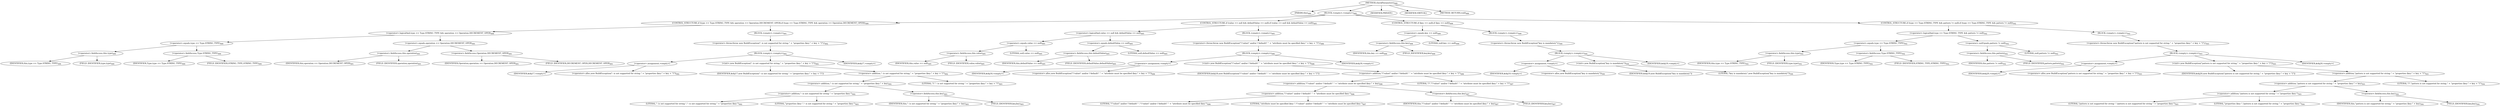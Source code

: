 digraph "checkParameters" {  
"913" [label = <(METHOD,checkParameters)<SUB>489</SUB>> ]
"914" [label = <(PARAM,this)<SUB>489</SUB>> ]
"915" [label = <(BLOCK,&lt;empty&gt;,&lt;empty&gt;)<SUB>489</SUB>> ]
"916" [label = <(CONTROL_STRUCTURE,if (type == Type.STRING_TYPE &amp;&amp; operation == Operation.DECREMENT_OPER),if (type == Type.STRING_TYPE &amp;&amp; operation == Operation.DECREMENT_OPER))<SUB>490</SUB>> ]
"917" [label = <(&lt;operator&gt;.logicalAnd,type == Type.STRING_TYPE &amp;&amp; operation == Operation.DECREMENT_OPER)<SUB>490</SUB>> ]
"918" [label = <(&lt;operator&gt;.equals,type == Type.STRING_TYPE)<SUB>490</SUB>> ]
"919" [label = <(&lt;operator&gt;.fieldAccess,this.type)<SUB>490</SUB>> ]
"920" [label = <(IDENTIFIER,this,type == Type.STRING_TYPE)<SUB>490</SUB>> ]
"921" [label = <(FIELD_IDENTIFIER,type,type)<SUB>490</SUB>> ]
"922" [label = <(&lt;operator&gt;.fieldAccess,Type.STRING_TYPE)<SUB>490</SUB>> ]
"923" [label = <(IDENTIFIER,Type,type == Type.STRING_TYPE)<SUB>490</SUB>> ]
"924" [label = <(FIELD_IDENTIFIER,STRING_TYPE,STRING_TYPE)<SUB>490</SUB>> ]
"925" [label = <(&lt;operator&gt;.equals,operation == Operation.DECREMENT_OPER)<SUB>491</SUB>> ]
"926" [label = <(&lt;operator&gt;.fieldAccess,this.operation)<SUB>491</SUB>> ]
"927" [label = <(IDENTIFIER,this,operation == Operation.DECREMENT_OPER)<SUB>491</SUB>> ]
"928" [label = <(FIELD_IDENTIFIER,operation,operation)<SUB>491</SUB>> ]
"929" [label = <(&lt;operator&gt;.fieldAccess,Operation.DECREMENT_OPER)<SUB>491</SUB>> ]
"930" [label = <(IDENTIFIER,Operation,operation == Operation.DECREMENT_OPER)<SUB>491</SUB>> ]
"931" [label = <(FIELD_IDENTIFIER,DECREMENT_OPER,DECREMENT_OPER)<SUB>491</SUB>> ]
"932" [label = <(BLOCK,&lt;empty&gt;,&lt;empty&gt;)<SUB>491</SUB>> ]
"933" [label = <(&lt;operator&gt;.throw,throw new BuildException(&quot;- is not supported for string &quot; + &quot;properties (key:&quot; + key + &quot;)&quot;);)<SUB>492</SUB>> ]
"934" [label = <(BLOCK,&lt;empty&gt;,&lt;empty&gt;)<SUB>492</SUB>> ]
"935" [label = <(&lt;operator&gt;.assignment,&lt;empty&gt;)> ]
"936" [label = <(IDENTIFIER,$obj17,&lt;empty&gt;)> ]
"937" [label = <(&lt;operator&gt;.alloc,new BuildException(&quot;- is not supported for string &quot; + &quot;properties (key:&quot; + key + &quot;)&quot;))<SUB>492</SUB>> ]
"938" [label = <(&lt;init&gt;,new BuildException(&quot;- is not supported for string &quot; + &quot;properties (key:&quot; + key + &quot;)&quot;))<SUB>492</SUB>> ]
"939" [label = <(IDENTIFIER,$obj17,new BuildException(&quot;- is not supported for string &quot; + &quot;properties (key:&quot; + key + &quot;)&quot;))> ]
"940" [label = <(&lt;operator&gt;.addition,&quot;- is not supported for string &quot; + &quot;properties (key:&quot; + key + &quot;)&quot;)<SUB>492</SUB>> ]
"941" [label = <(&lt;operator&gt;.addition,&quot;- is not supported for string &quot; + &quot;properties (key:&quot; + key)<SUB>492</SUB>> ]
"942" [label = <(&lt;operator&gt;.addition,&quot;- is not supported for string &quot; + &quot;properties (key:&quot;)<SUB>492</SUB>> ]
"943" [label = <(LITERAL,&quot;- is not supported for string &quot;,&quot;- is not supported for string &quot; + &quot;properties (key:&quot;)<SUB>492</SUB>> ]
"944" [label = <(LITERAL,&quot;properties (key:&quot;,&quot;- is not supported for string &quot; + &quot;properties (key:&quot;)<SUB>493</SUB>> ]
"945" [label = <(&lt;operator&gt;.fieldAccess,this.key)<SUB>493</SUB>> ]
"946" [label = <(IDENTIFIER,this,&quot;- is not supported for string &quot; + &quot;properties (key:&quot; + key)<SUB>493</SUB>> ]
"947" [label = <(FIELD_IDENTIFIER,key,key)<SUB>493</SUB>> ]
"948" [label = <(LITERAL,&quot;)&quot;,&quot;- is not supported for string &quot; + &quot;properties (key:&quot; + key + &quot;)&quot;)<SUB>493</SUB>> ]
"949" [label = <(IDENTIFIER,$obj17,&lt;empty&gt;)> ]
"950" [label = <(CONTROL_STRUCTURE,if (value == null &amp;&amp; defaultValue == null),if (value == null &amp;&amp; defaultValue == null))<SUB>495</SUB>> ]
"951" [label = <(&lt;operator&gt;.logicalAnd,value == null &amp;&amp; defaultValue == null)<SUB>495</SUB>> ]
"952" [label = <(&lt;operator&gt;.equals,value == null)<SUB>495</SUB>> ]
"953" [label = <(&lt;operator&gt;.fieldAccess,this.value)<SUB>495</SUB>> ]
"954" [label = <(IDENTIFIER,this,value == null)<SUB>495</SUB>> ]
"955" [label = <(FIELD_IDENTIFIER,value,value)<SUB>495</SUB>> ]
"956" [label = <(LITERAL,null,value == null)<SUB>495</SUB>> ]
"957" [label = <(&lt;operator&gt;.equals,defaultValue == null)<SUB>495</SUB>> ]
"958" [label = <(&lt;operator&gt;.fieldAccess,this.defaultValue)<SUB>495</SUB>> ]
"959" [label = <(IDENTIFIER,this,defaultValue == null)<SUB>495</SUB>> ]
"960" [label = <(FIELD_IDENTIFIER,defaultValue,defaultValue)<SUB>495</SUB>> ]
"961" [label = <(LITERAL,null,defaultValue == null)<SUB>495</SUB>> ]
"962" [label = <(BLOCK,&lt;empty&gt;,&lt;empty&gt;)<SUB>495</SUB>> ]
"963" [label = <(&lt;operator&gt;.throw,throw new BuildException(&quot;\&quot;value\&quot; and/or \&quot;default\&quot; &quot; + &quot;attribute must be specified (key:&quot; + key + &quot;)&quot;);)<SUB>496</SUB>> ]
"964" [label = <(BLOCK,&lt;empty&gt;,&lt;empty&gt;)<SUB>496</SUB>> ]
"965" [label = <(&lt;operator&gt;.assignment,&lt;empty&gt;)> ]
"966" [label = <(IDENTIFIER,$obj18,&lt;empty&gt;)> ]
"967" [label = <(&lt;operator&gt;.alloc,new BuildException(&quot;\&quot;value\&quot; and/or \&quot;default\&quot; &quot; + &quot;attribute must be specified (key:&quot; + key + &quot;)&quot;))<SUB>496</SUB>> ]
"968" [label = <(&lt;init&gt;,new BuildException(&quot;\&quot;value\&quot; and/or \&quot;default\&quot; &quot; + &quot;attribute must be specified (key:&quot; + key + &quot;)&quot;))<SUB>496</SUB>> ]
"969" [label = <(IDENTIFIER,$obj18,new BuildException(&quot;\&quot;value\&quot; and/or \&quot;default\&quot; &quot; + &quot;attribute must be specified (key:&quot; + key + &quot;)&quot;))> ]
"970" [label = <(&lt;operator&gt;.addition,&quot;\&quot;value\&quot; and/or \&quot;default\&quot; &quot; + &quot;attribute must be specified (key:&quot; + key + &quot;)&quot;)<SUB>496</SUB>> ]
"971" [label = <(&lt;operator&gt;.addition,&quot;\&quot;value\&quot; and/or \&quot;default\&quot; &quot; + &quot;attribute must be specified (key:&quot; + key)<SUB>496</SUB>> ]
"972" [label = <(&lt;operator&gt;.addition,&quot;\&quot;value\&quot; and/or \&quot;default\&quot; &quot; + &quot;attribute must be specified (key:&quot;)<SUB>496</SUB>> ]
"973" [label = <(LITERAL,&quot;\&quot;value\&quot; and/or \&quot;default\&quot; &quot;,&quot;\&quot;value\&quot; and/or \&quot;default\&quot; &quot; + &quot;attribute must be specified (key:&quot;)<SUB>496</SUB>> ]
"974" [label = <(LITERAL,&quot;attribute must be specified (key:&quot;,&quot;\&quot;value\&quot; and/or \&quot;default\&quot; &quot; + &quot;attribute must be specified (key:&quot;)<SUB>497</SUB>> ]
"975" [label = <(&lt;operator&gt;.fieldAccess,this.key)<SUB>497</SUB>> ]
"976" [label = <(IDENTIFIER,this,&quot;\&quot;value\&quot; and/or \&quot;default\&quot; &quot; + &quot;attribute must be specified (key:&quot; + key)<SUB>497</SUB>> ]
"977" [label = <(FIELD_IDENTIFIER,key,key)<SUB>497</SUB>> ]
"978" [label = <(LITERAL,&quot;)&quot;,&quot;\&quot;value\&quot; and/or \&quot;default\&quot; &quot; + &quot;attribute must be specified (key:&quot; + key + &quot;)&quot;)<SUB>497</SUB>> ]
"979" [label = <(IDENTIFIER,$obj18,&lt;empty&gt;)> ]
"980" [label = <(CONTROL_STRUCTURE,if (key == null),if (key == null))<SUB>499</SUB>> ]
"981" [label = <(&lt;operator&gt;.equals,key == null)<SUB>499</SUB>> ]
"982" [label = <(&lt;operator&gt;.fieldAccess,this.key)<SUB>499</SUB>> ]
"983" [label = <(IDENTIFIER,this,key == null)<SUB>499</SUB>> ]
"984" [label = <(FIELD_IDENTIFIER,key,key)<SUB>499</SUB>> ]
"985" [label = <(LITERAL,null,key == null)<SUB>499</SUB>> ]
"986" [label = <(BLOCK,&lt;empty&gt;,&lt;empty&gt;)<SUB>499</SUB>> ]
"987" [label = <(&lt;operator&gt;.throw,throw new BuildException(&quot;key is mandatory&quot;);)<SUB>500</SUB>> ]
"988" [label = <(BLOCK,&lt;empty&gt;,&lt;empty&gt;)<SUB>500</SUB>> ]
"989" [label = <(&lt;operator&gt;.assignment,&lt;empty&gt;)> ]
"990" [label = <(IDENTIFIER,$obj19,&lt;empty&gt;)> ]
"991" [label = <(&lt;operator&gt;.alloc,new BuildException(&quot;key is mandatory&quot;))<SUB>500</SUB>> ]
"992" [label = <(&lt;init&gt;,new BuildException(&quot;key is mandatory&quot;))<SUB>500</SUB>> ]
"993" [label = <(IDENTIFIER,$obj19,new BuildException(&quot;key is mandatory&quot;))> ]
"994" [label = <(LITERAL,&quot;key is mandatory&quot;,new BuildException(&quot;key is mandatory&quot;))<SUB>500</SUB>> ]
"995" [label = <(IDENTIFIER,$obj19,&lt;empty&gt;)> ]
"996" [label = <(CONTROL_STRUCTURE,if (type == Type.STRING_TYPE &amp;&amp; pattern != null),if (type == Type.STRING_TYPE &amp;&amp; pattern != null))<SUB>502</SUB>> ]
"997" [label = <(&lt;operator&gt;.logicalAnd,type == Type.STRING_TYPE &amp;&amp; pattern != null)<SUB>502</SUB>> ]
"998" [label = <(&lt;operator&gt;.equals,type == Type.STRING_TYPE)<SUB>502</SUB>> ]
"999" [label = <(&lt;operator&gt;.fieldAccess,this.type)<SUB>502</SUB>> ]
"1000" [label = <(IDENTIFIER,this,type == Type.STRING_TYPE)<SUB>502</SUB>> ]
"1001" [label = <(FIELD_IDENTIFIER,type,type)<SUB>502</SUB>> ]
"1002" [label = <(&lt;operator&gt;.fieldAccess,Type.STRING_TYPE)<SUB>502</SUB>> ]
"1003" [label = <(IDENTIFIER,Type,type == Type.STRING_TYPE)<SUB>502</SUB>> ]
"1004" [label = <(FIELD_IDENTIFIER,STRING_TYPE,STRING_TYPE)<SUB>502</SUB>> ]
"1005" [label = <(&lt;operator&gt;.notEquals,pattern != null)<SUB>502</SUB>> ]
"1006" [label = <(&lt;operator&gt;.fieldAccess,this.pattern)<SUB>502</SUB>> ]
"1007" [label = <(IDENTIFIER,this,pattern != null)<SUB>502</SUB>> ]
"1008" [label = <(FIELD_IDENTIFIER,pattern,pattern)<SUB>502</SUB>> ]
"1009" [label = <(LITERAL,null,pattern != null)<SUB>502</SUB>> ]
"1010" [label = <(BLOCK,&lt;empty&gt;,&lt;empty&gt;)<SUB>502</SUB>> ]
"1011" [label = <(&lt;operator&gt;.throw,throw new BuildException(&quot;pattern is not supported for string &quot; + &quot;properties (key:&quot; + key + &quot;)&quot;);)<SUB>503</SUB>> ]
"1012" [label = <(BLOCK,&lt;empty&gt;,&lt;empty&gt;)<SUB>503</SUB>> ]
"1013" [label = <(&lt;operator&gt;.assignment,&lt;empty&gt;)> ]
"1014" [label = <(IDENTIFIER,$obj20,&lt;empty&gt;)> ]
"1015" [label = <(&lt;operator&gt;.alloc,new BuildException(&quot;pattern is not supported for string &quot; + &quot;properties (key:&quot; + key + &quot;)&quot;))<SUB>503</SUB>> ]
"1016" [label = <(&lt;init&gt;,new BuildException(&quot;pattern is not supported for string &quot; + &quot;properties (key:&quot; + key + &quot;)&quot;))<SUB>503</SUB>> ]
"1017" [label = <(IDENTIFIER,$obj20,new BuildException(&quot;pattern is not supported for string &quot; + &quot;properties (key:&quot; + key + &quot;)&quot;))> ]
"1018" [label = <(&lt;operator&gt;.addition,&quot;pattern is not supported for string &quot; + &quot;properties (key:&quot; + key + &quot;)&quot;)<SUB>503</SUB>> ]
"1019" [label = <(&lt;operator&gt;.addition,&quot;pattern is not supported for string &quot; + &quot;properties (key:&quot; + key)<SUB>503</SUB>> ]
"1020" [label = <(&lt;operator&gt;.addition,&quot;pattern is not supported for string &quot; + &quot;properties (key:&quot;)<SUB>503</SUB>> ]
"1021" [label = <(LITERAL,&quot;pattern is not supported for string &quot;,&quot;pattern is not supported for string &quot; + &quot;properties (key:&quot;)<SUB>503</SUB>> ]
"1022" [label = <(LITERAL,&quot;properties (key:&quot;,&quot;pattern is not supported for string &quot; + &quot;properties (key:&quot;)<SUB>504</SUB>> ]
"1023" [label = <(&lt;operator&gt;.fieldAccess,this.key)<SUB>504</SUB>> ]
"1024" [label = <(IDENTIFIER,this,&quot;pattern is not supported for string &quot; + &quot;properties (key:&quot; + key)<SUB>504</SUB>> ]
"1025" [label = <(FIELD_IDENTIFIER,key,key)<SUB>504</SUB>> ]
"1026" [label = <(LITERAL,&quot;)&quot;,&quot;pattern is not supported for string &quot; + &quot;properties (key:&quot; + key + &quot;)&quot;)<SUB>504</SUB>> ]
"1027" [label = <(IDENTIFIER,$obj20,&lt;empty&gt;)> ]
"1028" [label = <(MODIFIER,PRIVATE)> ]
"1029" [label = <(MODIFIER,VIRTUAL)> ]
"1030" [label = <(METHOD_RETURN,void)<SUB>489</SUB>> ]
  "913" -> "914" 
  "913" -> "915" 
  "913" -> "1028" 
  "913" -> "1029" 
  "913" -> "1030" 
  "915" -> "916" 
  "915" -> "950" 
  "915" -> "980" 
  "915" -> "996" 
  "916" -> "917" 
  "916" -> "932" 
  "917" -> "918" 
  "917" -> "925" 
  "918" -> "919" 
  "918" -> "922" 
  "919" -> "920" 
  "919" -> "921" 
  "922" -> "923" 
  "922" -> "924" 
  "925" -> "926" 
  "925" -> "929" 
  "926" -> "927" 
  "926" -> "928" 
  "929" -> "930" 
  "929" -> "931" 
  "932" -> "933" 
  "933" -> "934" 
  "934" -> "935" 
  "934" -> "938" 
  "934" -> "949" 
  "935" -> "936" 
  "935" -> "937" 
  "938" -> "939" 
  "938" -> "940" 
  "940" -> "941" 
  "940" -> "948" 
  "941" -> "942" 
  "941" -> "945" 
  "942" -> "943" 
  "942" -> "944" 
  "945" -> "946" 
  "945" -> "947" 
  "950" -> "951" 
  "950" -> "962" 
  "951" -> "952" 
  "951" -> "957" 
  "952" -> "953" 
  "952" -> "956" 
  "953" -> "954" 
  "953" -> "955" 
  "957" -> "958" 
  "957" -> "961" 
  "958" -> "959" 
  "958" -> "960" 
  "962" -> "963" 
  "963" -> "964" 
  "964" -> "965" 
  "964" -> "968" 
  "964" -> "979" 
  "965" -> "966" 
  "965" -> "967" 
  "968" -> "969" 
  "968" -> "970" 
  "970" -> "971" 
  "970" -> "978" 
  "971" -> "972" 
  "971" -> "975" 
  "972" -> "973" 
  "972" -> "974" 
  "975" -> "976" 
  "975" -> "977" 
  "980" -> "981" 
  "980" -> "986" 
  "981" -> "982" 
  "981" -> "985" 
  "982" -> "983" 
  "982" -> "984" 
  "986" -> "987" 
  "987" -> "988" 
  "988" -> "989" 
  "988" -> "992" 
  "988" -> "995" 
  "989" -> "990" 
  "989" -> "991" 
  "992" -> "993" 
  "992" -> "994" 
  "996" -> "997" 
  "996" -> "1010" 
  "997" -> "998" 
  "997" -> "1005" 
  "998" -> "999" 
  "998" -> "1002" 
  "999" -> "1000" 
  "999" -> "1001" 
  "1002" -> "1003" 
  "1002" -> "1004" 
  "1005" -> "1006" 
  "1005" -> "1009" 
  "1006" -> "1007" 
  "1006" -> "1008" 
  "1010" -> "1011" 
  "1011" -> "1012" 
  "1012" -> "1013" 
  "1012" -> "1016" 
  "1012" -> "1027" 
  "1013" -> "1014" 
  "1013" -> "1015" 
  "1016" -> "1017" 
  "1016" -> "1018" 
  "1018" -> "1019" 
  "1018" -> "1026" 
  "1019" -> "1020" 
  "1019" -> "1023" 
  "1020" -> "1021" 
  "1020" -> "1022" 
  "1023" -> "1024" 
  "1023" -> "1025" 
}
